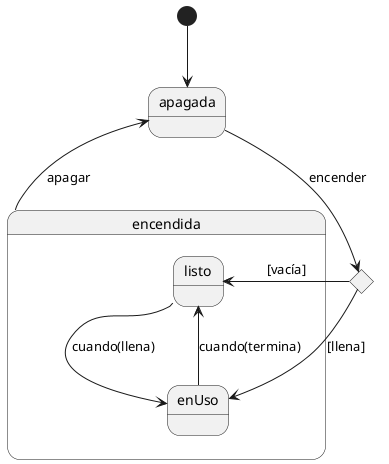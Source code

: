 @startuml

state apagada
state balanza <<choice>>

[*] --> apagada

state encendida {
    state listo
    state enUso
}

apagada --> balanza : encender
balanza --> listo : [vacía]
balanza --> enUso : [llena]

listo --> enUso : cuando(llena)
enUso --> listo : cuando(termina)

encendida --> apagada : apagar



@enduml